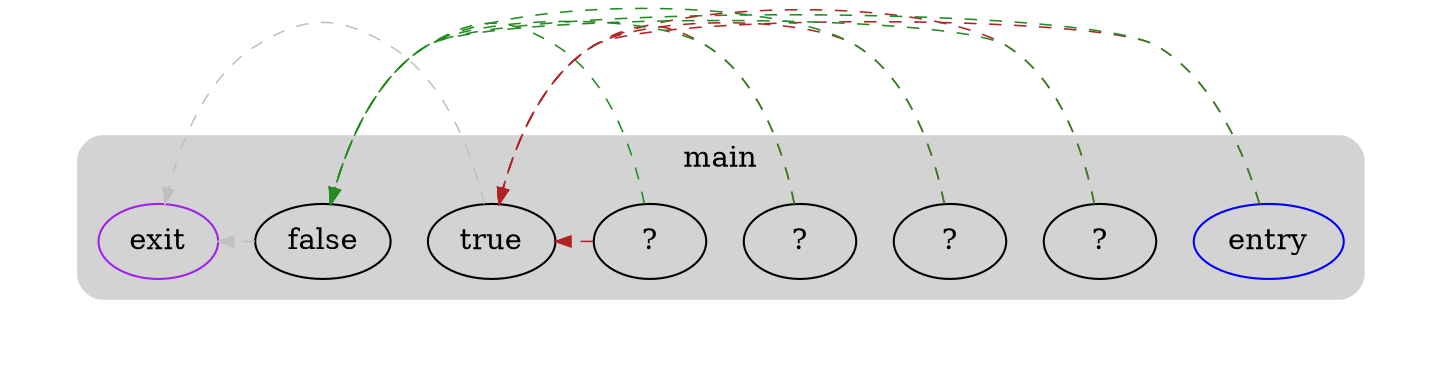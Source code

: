 digraph G {
  compound=true
  subgraph cluster_ {
    peripheries=0
    margin=10
    subgraph cluster_0_wrapper {
      peripheries=0
      margin=15
      subgraph cluster_0 {
        label="main"
        color=darkgray
        style=rounded
        bgcolor=lightgray
        margin=10
        cluster_0_0[label="entry",shape=oval,color=blue,rank=source]
        cluster_0_1[label="?",shape=oval]
        cluster_0_2[label="?",shape=oval]
        cluster_0_3[label="?",shape=oval]
        cluster_0_4[label="?",shape=oval]
        cluster_0_5[label="true",shape=oval]
        cluster_0_6[label="false",shape=oval]
        cluster_0_exit[label=exit,color=purple,rank=sink]
        cluster_0_0 -> cluster_0_6 [color=forestgreen,style=dashed,constraint=false,penwidth=0.75,arrowsize=0.75]
        cluster_0_0 -> cluster_0_5 [color=firebrick,style=dashed,constraint=false,penwidth=0.75,arrowsize=0.75]
        cluster_0_1 -> cluster_0_6 [color=forestgreen,style=dashed,constraint=false,penwidth=0.75,arrowsize=0.75]
        cluster_0_1 -> cluster_0_5 [color=firebrick,style=dashed,constraint=false,penwidth=0.75,arrowsize=0.75]
        cluster_0_2 -> cluster_0_6 [color=forestgreen,style=dashed,constraint=false,penwidth=0.75,arrowsize=0.75]
        cluster_0_2 -> cluster_0_5 [color=firebrick,style=dashed,constraint=false,penwidth=0.75,arrowsize=0.75]
        cluster_0_3 -> cluster_0_6 [color=forestgreen,style=dashed,constraint=false,penwidth=0.75,arrowsize=0.75]
        cluster_0_3 -> cluster_0_5 [color=firebrick,style=dashed,constraint=false,penwidth=0.75,arrowsize=0.75]
        cluster_0_4 -> cluster_0_6 [color=forestgreen,style=dashed,constraint=false,penwidth=0.75,arrowsize=0.75]
        cluster_0_4 -> cluster_0_5 [color=firebrick,style=dashed,constraint=false,penwidth=0.75,arrowsize=0.75]
        cluster_0_5 -> cluster_0_exit [color=gray,style=dashed,constraint=false,penwidth=0.75,arrowsize=0.75]
        cluster_0_6 -> cluster_0_exit [color=gray,style=dashed,constraint=false,penwidth=0.75,arrowsize=0.75]
      }
    }
  }
}
